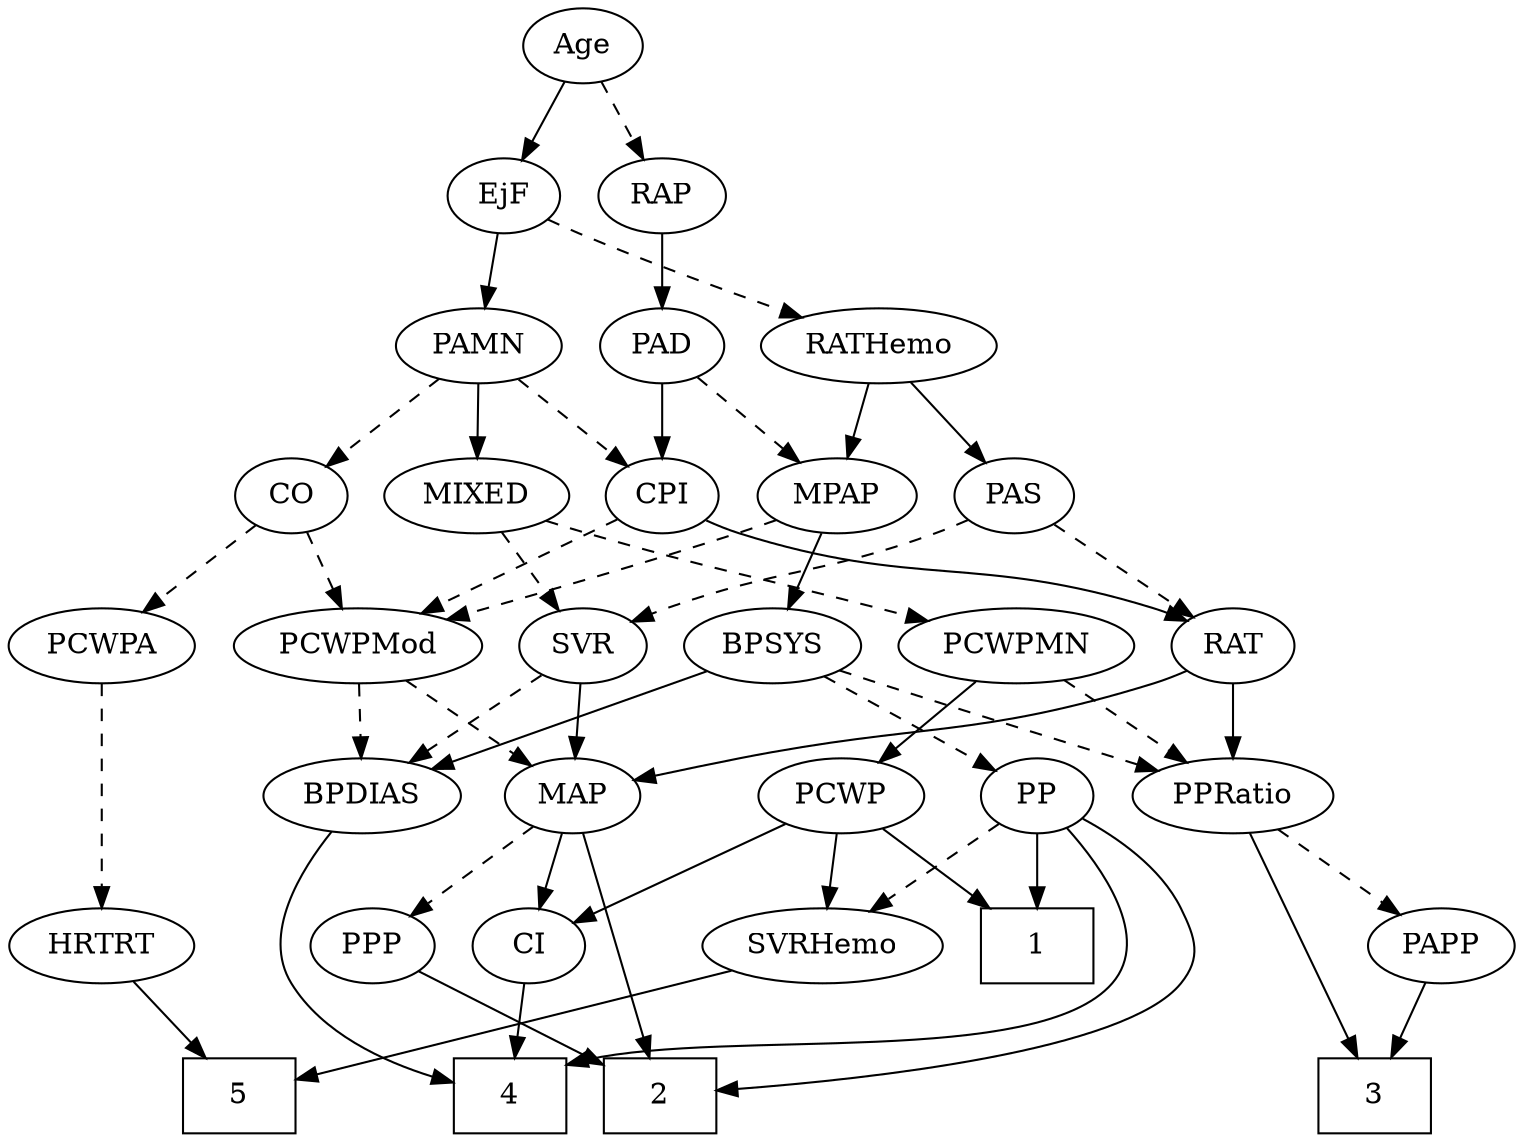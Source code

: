 strict digraph {
	graph [bb="0,0,672.65,540"];
	node [label="\N"];
	1	[height=0.5,
		pos="366,90",
		shape=box,
		width=0.75];
	2	[height=0.5,
		pos="510,18",
		shape=box,
		width=0.75];
	3	[height=0.5,
		pos="27,18",
		shape=box,
		width=0.75];
	4	[height=0.5,
		pos="155,18",
		shape=box,
		width=0.75];
	5	[height=0.5,
		pos="607,18",
		shape=box,
		width=0.75];
	Age	[height=0.5,
		pos="277,522",
		width=0.75];
	EjF	[height=0.5,
		pos="325,450",
		width=0.75];
	Age -> EjF	[pos="e,314.15,466.82 287.89,505.12 293.97,496.26 301.66,485.04 308.46,475.12",
		style=solid];
	RAP	[height=0.5,
		pos="241,450",
		width=0.77632];
	Age -> RAP	[pos="e,249.55,467.63 268.65,504.76 264.35,496.4 259.01,486.02 254.17,476.61",
		style=dashed];
	PAMN	[height=0.5,
		pos="429,378",
		width=1.011];
	EjF -> PAMN	[pos="e,408.07,393.09 343.59,436.49 359.16,426.01 381.65,410.87 399.64,398.76",
		style=solid];
	RATHemo	[height=0.5,
		pos="325,378",
		width=1.3721];
	EjF -> RATHemo	[pos="e,325,396.1 325,431.7 325,423.98 325,414.71 325,406.11",
		style=dashed];
	PAD	[height=0.5,
		pos="229,378",
		width=0.79437];
	RAP -> PAD	[pos="e,231.96,396.28 238.1,432.05 236.77,424.35 235.18,415.03 233.69,406.36",
		style=solid];
	MIXED	[height=0.5,
		pos="429,306",
		width=1.1193];
	SVR	[height=0.5,
		pos="507,234",
		width=0.77632];
	MIXED -> SVR	[pos="e,491.33,249.07 446.31,289.46 457.36,279.55 471.8,266.59 483.83,255.79",
		style=dashed];
	PCWPMN	[height=0.5,
		pos="289,234",
		width=1.3902];
	MIXED -> PCWPMN	[pos="e,317.27,249.14 403,292 381.49,281.25 350.68,265.84 326.51,253.75",
		style=dashed];
	MPAP	[height=0.5,
		pos="192,306",
		width=0.97491];
	BPSYS	[height=0.5,
		pos="111,234",
		width=1.0471];
	MPAP -> BPSYS	[pos="e,128.43,250.07 174.82,290.15 163.62,280.48 148.81,267.68 136.28,256.85",
		style=solid];
	PCWPMod	[height=0.5,
		pos="409,234",
		width=1.4443];
	MPAP -> PCWPMod	[pos="e,369.92,246.11 218.88,294.26 224.51,292.12 230.43,289.93 236,288 277.48,273.65 325.21,259.18 360.01,248.99",
		style=dashed];
	BPDIAS	[height=0.5,
		pos="170,162",
		width=1.1735];
	BPSYS -> BPDIAS	[pos="e,156.26,179.31 124.39,217.12 131.83,208.29 141.23,197.13 149.57,187.24",
		style=solid];
	PP	[height=0.5,
		pos="257,162",
		width=0.75];
	BPSYS -> PP	[pos="e,235.76,173.19 136.77,220.65 161.85,208.62 199.96,190.35 226.53,177.61",
		style=dashed];
	PPRatio	[height=0.5,
		pos="70,162",
		width=1.1013];
	BPSYS -> PPRatio	[pos="e,79.647,179.47 101.28,216.41 96.382,208.04 90.33,197.71 84.859,188.37",
		style=dashed];
	PAD -> MPAP	[pos="e,200.79,323.63 220.42,360.76 216,352.4 210.51,342.02 205.53,332.61",
		style=dashed];
	CPI	[height=0.5,
		pos="272,306",
		width=0.75];
	PAD -> CPI	[pos="e,262.08,323.15 238.97,360.76 244.24,352.19 250.81,341.49 256.7,331.9",
		style=solid];
	CO	[height=0.5,
		pos="514,306",
		width=0.75];
	CO -> PCWPMod	[pos="e,432.01,250.34 495.23,292.49 480.02,282.35 458.26,267.84 440.41,255.94",
		style=dashed];
	PCWPA	[height=0.5,
		pos="614,234",
		width=1.1555];
	CO -> PCWPA	[pos="e,593.16,249.59 531.88,292.49 546.52,282.24 567.53,267.53 584.63,255.56",
		style=dashed];
	PAS	[height=0.5,
		pos="344,306",
		width=0.75];
	RAT	[height=0.5,
		pos="194,234",
		width=0.75827];
	PAS -> RAT	[pos="e,215.69,245.28 322.69,294.9 317.87,292.62 312.76,290.22 308,288 273.4,271.85 264.6,268.15 230,252 228.41,251.26 226.77,250.49 225.13,\
249.72",
		style=dashed];
	PAS -> SVR	[pos="e,485.17,245.25 365.22,294.72 370.05,292.45 375.18,290.1 380,288 419.5,270.79 430.41,269 470,252 471.85,251.21 473.75,250.38 475.66,\
249.53",
		style=dashed];
	PAMN -> MIXED	[pos="e,429,324.1 429,359.7 429,351.98 429,342.71 429,334.11",
		style=solid];
	PAMN -> CO	[pos="e,497.72,320.4 447.03,362.15 459.46,351.92 476.12,338.19 489.72,327",
		style=dashed];
	PAMN -> CPI	[pos="e,293.27,317.17 402.47,365.64 377.89,355.05 340.36,338.72 308,324 306.21,323.18 304.37,322.34 302.51,321.48",
		style=dashed];
	RATHemo -> MPAP	[pos="e,215.75,319.5 298.09,362.83 276.87,351.67 247.21,336.06 224.64,324.18",
		style=solid];
	RATHemo -> PAS	[pos="e,339.44,323.79 329.6,360.05 331.75,352.14 334.35,342.54 336.76,333.69",
		style=solid];
	CPI -> RAT	[pos="e,209.65,249.04 256.59,291.17 245.34,281.07 229.89,267.21 217.16,255.79",
		style=solid];
	CPI -> PCWPMod	[pos="e,380.85,249.38 292.81,294.37 313.74,283.67 346.47,266.95 371.87,253.97",
		style=dashed];
	MAP	[height=0.5,
		pos="448,162",
		width=0.84854];
	RAT -> MAP	[pos="e,422.79,172.63 214.98,222.09 219.83,219.86 225.02,217.68 230,216 303.19,191.34 325.66,200.94 400,180 404.33,178.78 408.83,177.37 \
413.27,175.9",
		style=solid];
	RAT -> PPRatio	[pos="e,94.015,176.56 173.8,221.6 154.62,210.77 125.45,194.3 102.91,181.58",
		style=solid];
	SVR -> BPDIAS	[pos="e,201.03,174.32 485.88,222.04 480.79,219.75 475.29,217.56 470,216 362.76,184.33 329.8,205.78 221,180 217.63,179.2 214.16,178.28 \
210.7,177.28",
		style=dashed];
	SVR -> MAP	[pos="e,461.19,178.64 494.2,217.81 486.5,208.67 476.53,196.85 467.83,186.52",
		style=solid];
	PCWPMod -> BPDIAS	[pos="e,202.03,173.93 369.57,221.99 318.77,207.79 235.26,184.38 221,180 217.92,179.05 214.75,178.05 211.56,177.03",
		style=dashed];
	PCWPMod -> MAP	[pos="e,438.91,179.31 418.44,216.05 423.11,207.68 428.83,197.4 434,188.13",
		style=dashed];
	HRTRT	[height=0.5,
		pos="633,90",
		width=1.1013];
	PCWPA -> HRTRT	[pos="e,630.7,108.19 616.29,215.87 619.53,191.67 625.48,147.21 629.33,118.39",
		style=dashed];
	PCWPMN -> PPRatio	[pos="e,100.27,173.67 251.75,221.76 217.23,211.25 164.51,194.99 119,180 116.06,179.03 113.02,178.02 109.97,176.98",
		style=dashed];
	PCWP	[height=0.5,
		pos="356,162",
		width=0.97491];
	PCWPMN -> PCWP	[pos="e,341.01,178.67 304.54,216.76 313.29,207.62 324.36,196.06 333.99,186",
		style=solid];
	SVRHemo	[height=0.5,
		pos="271,90",
		width=1.3902];
	SVRHemo -> 5	[pos="e,579.83,27.242 307.65,77.73 315.01,75.667 322.72,73.649 330,72 424.92,50.491 450.99,57.094 546,36 553.85,34.258 562.19,32.124 570.1,\
29.964",
		style=solid];
	BPDIAS -> 4	[pos="e,148.18,36.257 157.99,144.26 151.58,134.26 144.33,121.01 141,108 135.75,87.478 139.97,63.763 145.12,45.976",
		style=solid];
	MAP -> 2	[pos="e,526.03,36.124 475.93,154.37 499.22,147.2 530.95,133.25 546,108 558.14,87.638 545.68,62.432 532.21,44.049",
		style=solid];
	PPP	[height=0.5,
		pos="510,90",
		width=0.75];
	MAP -> PPP	[pos="e,496.57,106.16 461.45,145.81 469.74,136.45 480.52,124.28 489.82,113.79",
		style=dashed];
	CI	[height=0.5,
		pos="438,90",
		width=0.75];
	MAP -> CI	[pos="e,440.47,108.28 445.58,144.05 444.48,136.35 443.15,127.03 441.91,118.36",
		style=solid];
	PP -> 1	[pos="e,339.47,108.03 275.99,148.81 291.08,139.11 312.62,125.28 330.84,113.58",
		style=solid];
	PP -> 2	[pos="e,482.86,19.571 240.83,147.2 221.04,128.67 192.43,95.358 212,72 244.89,32.745 400.45,22.542 472.81,19.908",
		style=solid];
	PP -> 4	[pos="e,156.1,36.241 234.93,151.38 217.25,142.57 193.15,127.87 179,108 166.06,89.825 160.1,65.05 157.35,46.255",
		style=solid];
	PP -> SVRHemo	[pos="e,267.54,108.28 260.39,144.05 261.93,136.35 263.79,127.03 265.53,118.36",
		style=dashed];
	PPP -> 2	[pos="e,510,36.104 510,71.697 510,63.983 510,54.712 510,46.112",
		style=solid];
	PPRatio -> 3	[pos="e,19.931,36.1 48.712,146.78 36.644,137.37 22.66,123.87 16,108 7.7013,88.227 11.517,63.968 16.813,45.774",
		style=solid];
	PAPP	[height=0.5,
		pos="57,90",
		width=0.88464];
	PPRatio -> PAPP	[pos="e,60.208,108.28 66.853,144.05 65.421,136.35 63.691,127.03 62.082,118.36",
		style=dashed];
	PCWP -> 1	[pos="e,363.56,108.1 358.47,143.7 359.57,135.98 360.9,126.71 362.13,118.11",
		style=solid];
	PCWP -> SVRHemo	[pos="e,290.18,106.8 337.97,146.15 326.35,136.58 311.02,123.96 297.97,113.21",
		style=solid];
	PCWP -> CI	[pos="e,422.03,104.64 373.39,146.15 385.3,135.98 401.25,122.37 414.32,111.21",
		style=solid];
	CI -> 4	[pos="e,182.23,22.746 417.4,78.279 412.44,75.981 407.11,73.728 402,72 329.62,47.51 241.36,31.807 192.36,24.273",
		style=solid];
	PAPP -> 3	[pos="e,34.477,36.447 49.89,72.411 46.48,64.454 42.309,54.722 38.467,45.756",
		style=solid];
	HRTRT -> 5	[pos="e,613.42,36.275 626.71,72.055 623.78,64.176 620.23,54.617 616.95,45.794",
		style=solid];
}
